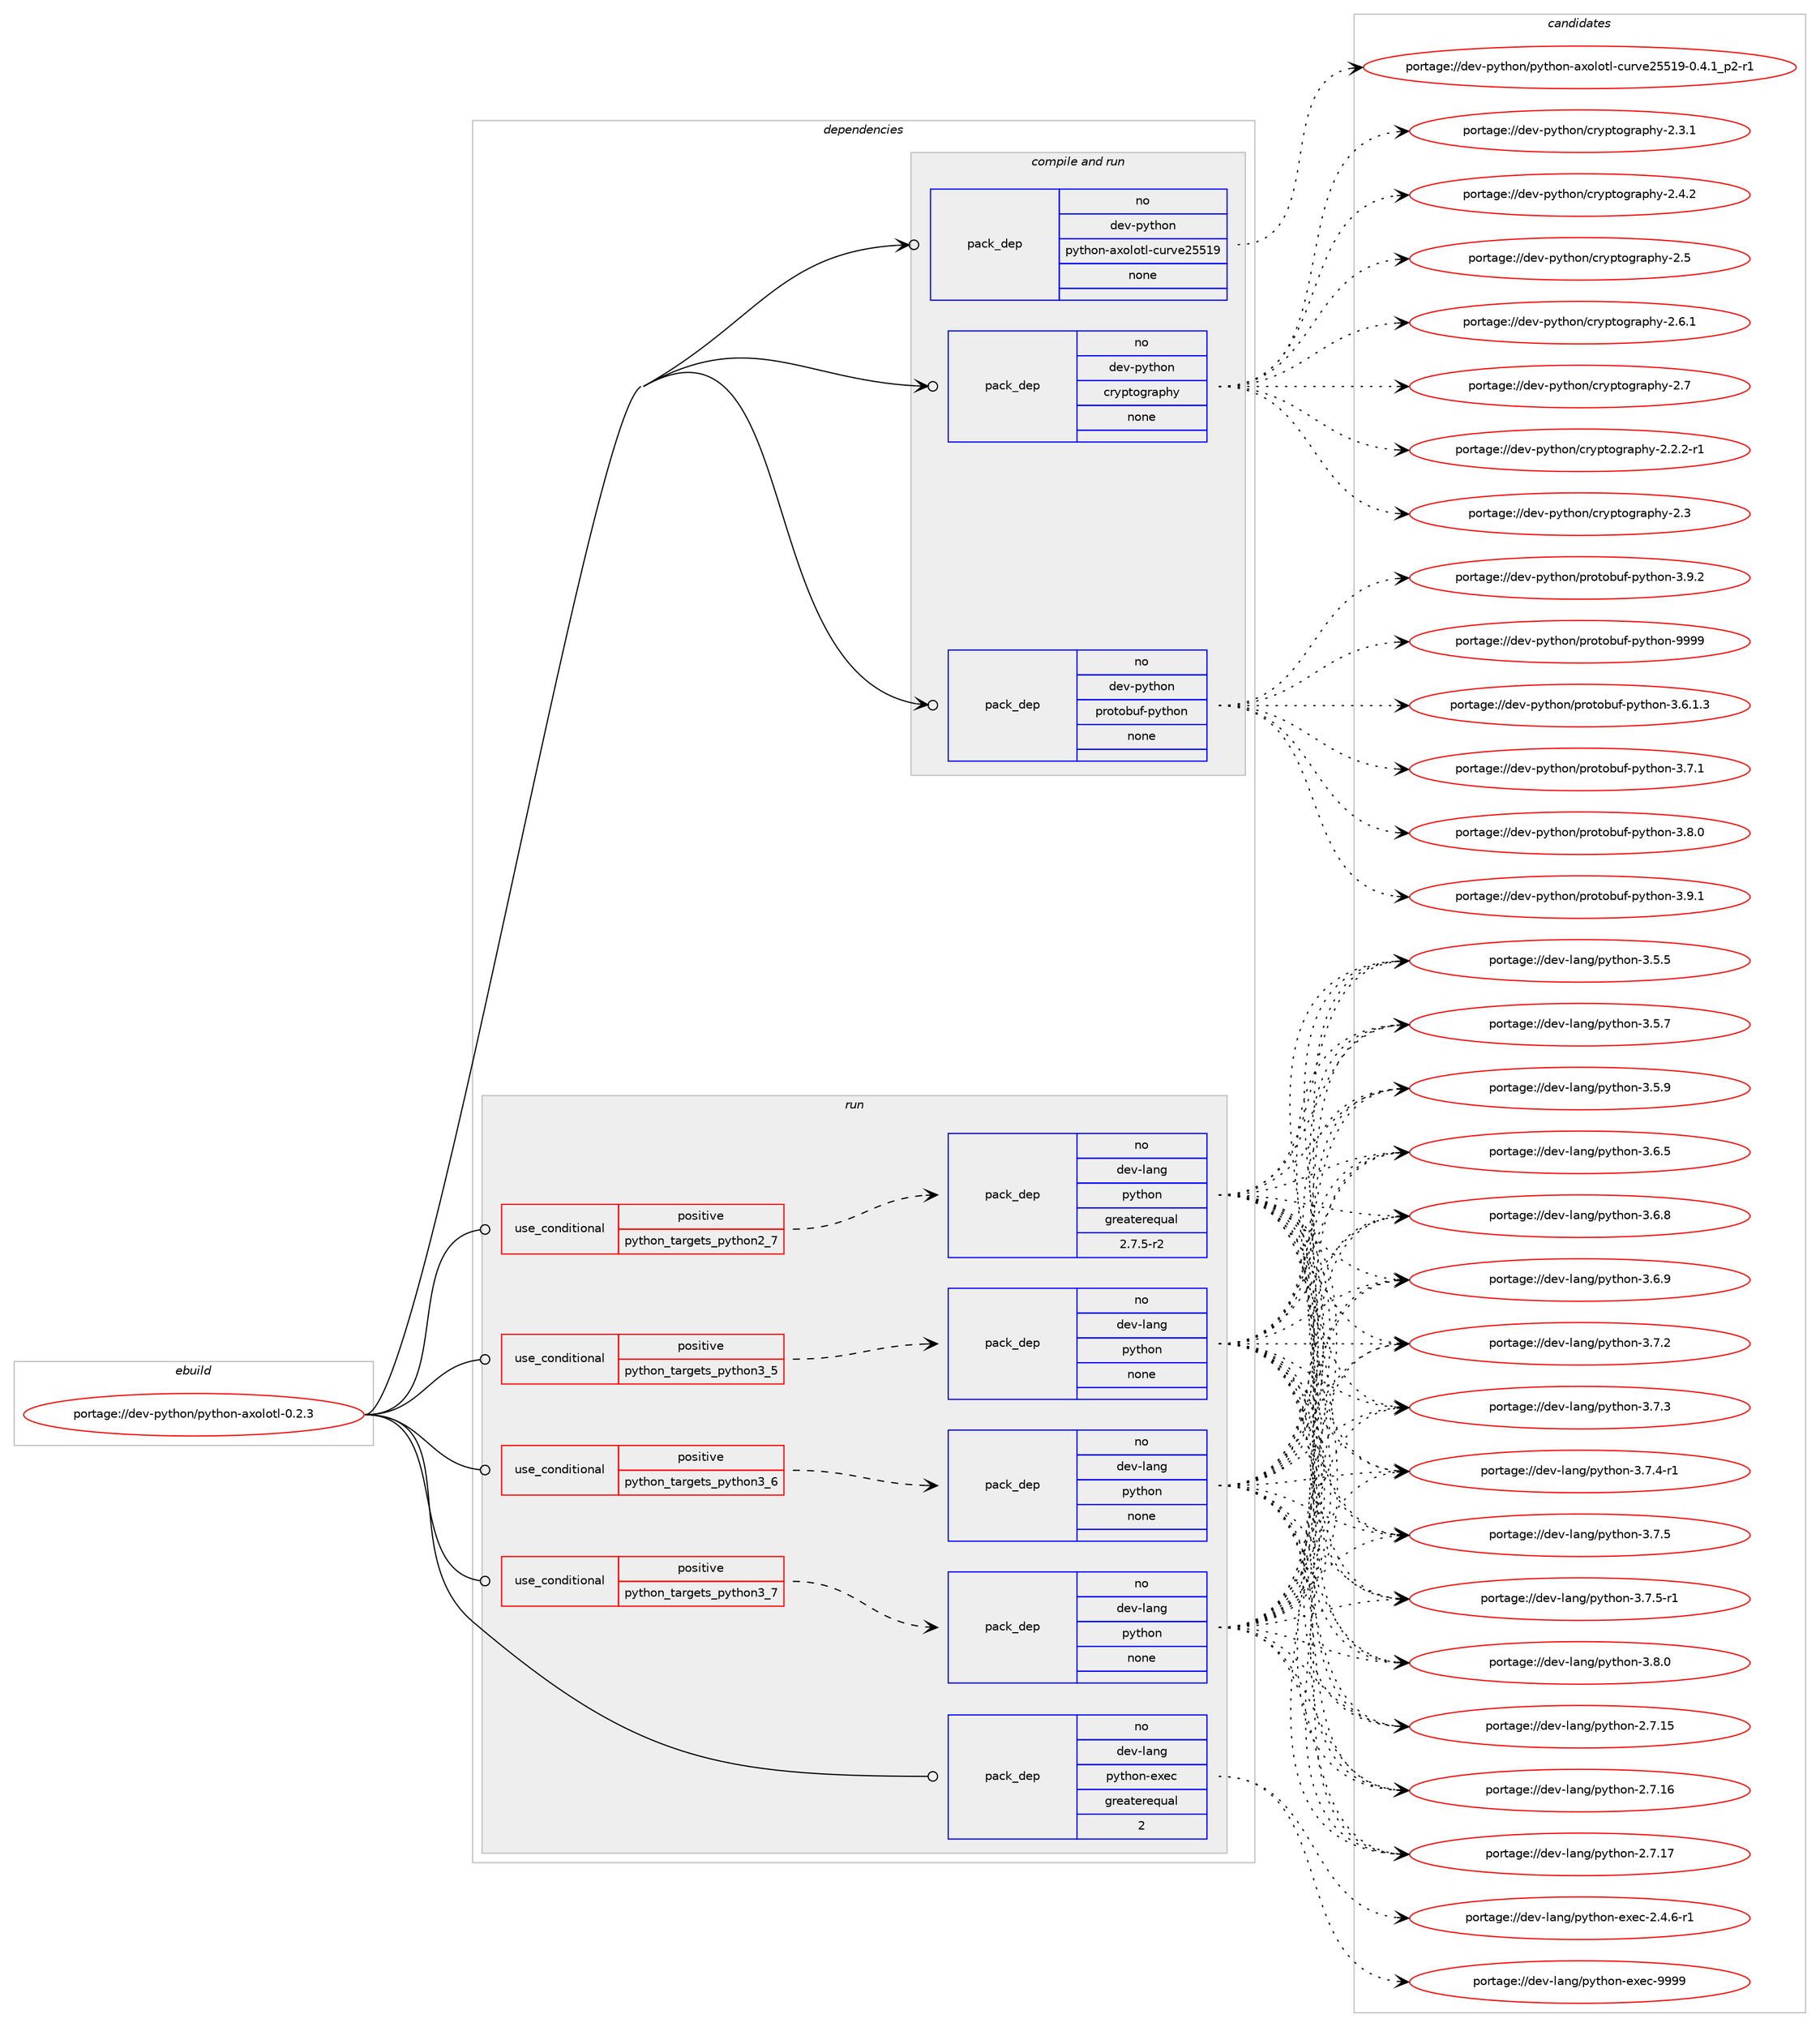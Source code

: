 digraph prolog {

# *************
# Graph options
# *************

newrank=true;
concentrate=true;
compound=true;
graph [rankdir=LR,fontname=Helvetica,fontsize=10,ranksep=1.5];#, ranksep=2.5, nodesep=0.2];
edge  [arrowhead=vee];
node  [fontname=Helvetica,fontsize=10];

# **********
# The ebuild
# **********

subgraph cluster_leftcol {
color=gray;
rank=same;
label=<<i>ebuild</i>>;
id [label="portage://dev-python/python-axolotl-0.2.3", color=red, width=4, href="../dev-python/python-axolotl-0.2.3.svg"];
}

# ****************
# The dependencies
# ****************

subgraph cluster_midcol {
color=gray;
label=<<i>dependencies</i>>;
subgraph cluster_compile {
fillcolor="#eeeeee";
style=filled;
label=<<i>compile</i>>;
}
subgraph cluster_compileandrun {
fillcolor="#eeeeee";
style=filled;
label=<<i>compile and run</i>>;
subgraph pack125387 {
dependency165490 [label=<<TABLE BORDER="0" CELLBORDER="1" CELLSPACING="0" CELLPADDING="4" WIDTH="220"><TR><TD ROWSPAN="6" CELLPADDING="30">pack_dep</TD></TR><TR><TD WIDTH="110">no</TD></TR><TR><TD>dev-python</TD></TR><TR><TD>cryptography</TD></TR><TR><TD>none</TD></TR><TR><TD></TD></TR></TABLE>>, shape=none, color=blue];
}
id:e -> dependency165490:w [weight=20,style="solid",arrowhead="odotvee"];
subgraph pack125388 {
dependency165491 [label=<<TABLE BORDER="0" CELLBORDER="1" CELLSPACING="0" CELLPADDING="4" WIDTH="220"><TR><TD ROWSPAN="6" CELLPADDING="30">pack_dep</TD></TR><TR><TD WIDTH="110">no</TD></TR><TR><TD>dev-python</TD></TR><TR><TD>protobuf-python</TD></TR><TR><TD>none</TD></TR><TR><TD></TD></TR></TABLE>>, shape=none, color=blue];
}
id:e -> dependency165491:w [weight=20,style="solid",arrowhead="odotvee"];
subgraph pack125389 {
dependency165492 [label=<<TABLE BORDER="0" CELLBORDER="1" CELLSPACING="0" CELLPADDING="4" WIDTH="220"><TR><TD ROWSPAN="6" CELLPADDING="30">pack_dep</TD></TR><TR><TD WIDTH="110">no</TD></TR><TR><TD>dev-python</TD></TR><TR><TD>python-axolotl-curve25519</TD></TR><TR><TD>none</TD></TR><TR><TD></TD></TR></TABLE>>, shape=none, color=blue];
}
id:e -> dependency165492:w [weight=20,style="solid",arrowhead="odotvee"];
}
subgraph cluster_run {
fillcolor="#eeeeee";
style=filled;
label=<<i>run</i>>;
subgraph cond36705 {
dependency165493 [label=<<TABLE BORDER="0" CELLBORDER="1" CELLSPACING="0" CELLPADDING="4"><TR><TD ROWSPAN="3" CELLPADDING="10">use_conditional</TD></TR><TR><TD>positive</TD></TR><TR><TD>python_targets_python2_7</TD></TR></TABLE>>, shape=none, color=red];
subgraph pack125390 {
dependency165494 [label=<<TABLE BORDER="0" CELLBORDER="1" CELLSPACING="0" CELLPADDING="4" WIDTH="220"><TR><TD ROWSPAN="6" CELLPADDING="30">pack_dep</TD></TR><TR><TD WIDTH="110">no</TD></TR><TR><TD>dev-lang</TD></TR><TR><TD>python</TD></TR><TR><TD>greaterequal</TD></TR><TR><TD>2.7.5-r2</TD></TR></TABLE>>, shape=none, color=blue];
}
dependency165493:e -> dependency165494:w [weight=20,style="dashed",arrowhead="vee"];
}
id:e -> dependency165493:w [weight=20,style="solid",arrowhead="odot"];
subgraph cond36706 {
dependency165495 [label=<<TABLE BORDER="0" CELLBORDER="1" CELLSPACING="0" CELLPADDING="4"><TR><TD ROWSPAN="3" CELLPADDING="10">use_conditional</TD></TR><TR><TD>positive</TD></TR><TR><TD>python_targets_python3_5</TD></TR></TABLE>>, shape=none, color=red];
subgraph pack125391 {
dependency165496 [label=<<TABLE BORDER="0" CELLBORDER="1" CELLSPACING="0" CELLPADDING="4" WIDTH="220"><TR><TD ROWSPAN="6" CELLPADDING="30">pack_dep</TD></TR><TR><TD WIDTH="110">no</TD></TR><TR><TD>dev-lang</TD></TR><TR><TD>python</TD></TR><TR><TD>none</TD></TR><TR><TD></TD></TR></TABLE>>, shape=none, color=blue];
}
dependency165495:e -> dependency165496:w [weight=20,style="dashed",arrowhead="vee"];
}
id:e -> dependency165495:w [weight=20,style="solid",arrowhead="odot"];
subgraph cond36707 {
dependency165497 [label=<<TABLE BORDER="0" CELLBORDER="1" CELLSPACING="0" CELLPADDING="4"><TR><TD ROWSPAN="3" CELLPADDING="10">use_conditional</TD></TR><TR><TD>positive</TD></TR><TR><TD>python_targets_python3_6</TD></TR></TABLE>>, shape=none, color=red];
subgraph pack125392 {
dependency165498 [label=<<TABLE BORDER="0" CELLBORDER="1" CELLSPACING="0" CELLPADDING="4" WIDTH="220"><TR><TD ROWSPAN="6" CELLPADDING="30">pack_dep</TD></TR><TR><TD WIDTH="110">no</TD></TR><TR><TD>dev-lang</TD></TR><TR><TD>python</TD></TR><TR><TD>none</TD></TR><TR><TD></TD></TR></TABLE>>, shape=none, color=blue];
}
dependency165497:e -> dependency165498:w [weight=20,style="dashed",arrowhead="vee"];
}
id:e -> dependency165497:w [weight=20,style="solid",arrowhead="odot"];
subgraph cond36708 {
dependency165499 [label=<<TABLE BORDER="0" CELLBORDER="1" CELLSPACING="0" CELLPADDING="4"><TR><TD ROWSPAN="3" CELLPADDING="10">use_conditional</TD></TR><TR><TD>positive</TD></TR><TR><TD>python_targets_python3_7</TD></TR></TABLE>>, shape=none, color=red];
subgraph pack125393 {
dependency165500 [label=<<TABLE BORDER="0" CELLBORDER="1" CELLSPACING="0" CELLPADDING="4" WIDTH="220"><TR><TD ROWSPAN="6" CELLPADDING="30">pack_dep</TD></TR><TR><TD WIDTH="110">no</TD></TR><TR><TD>dev-lang</TD></TR><TR><TD>python</TD></TR><TR><TD>none</TD></TR><TR><TD></TD></TR></TABLE>>, shape=none, color=blue];
}
dependency165499:e -> dependency165500:w [weight=20,style="dashed",arrowhead="vee"];
}
id:e -> dependency165499:w [weight=20,style="solid",arrowhead="odot"];
subgraph pack125394 {
dependency165501 [label=<<TABLE BORDER="0" CELLBORDER="1" CELLSPACING="0" CELLPADDING="4" WIDTH="220"><TR><TD ROWSPAN="6" CELLPADDING="30">pack_dep</TD></TR><TR><TD WIDTH="110">no</TD></TR><TR><TD>dev-lang</TD></TR><TR><TD>python-exec</TD></TR><TR><TD>greaterequal</TD></TR><TR><TD>2</TD></TR></TABLE>>, shape=none, color=blue];
}
id:e -> dependency165501:w [weight=20,style="solid",arrowhead="odot"];
}
}

# **************
# The candidates
# **************

subgraph cluster_choices {
rank=same;
color=gray;
label=<<i>candidates</i>>;

subgraph choice125387 {
color=black;
nodesep=1;
choiceportage100101118451121211161041111104799114121112116111103114971121041214550465046504511449 [label="portage://dev-python/cryptography-2.2.2-r1", color=red, width=4,href="../dev-python/cryptography-2.2.2-r1.svg"];
choiceportage1001011184511212111610411111047991141211121161111031149711210412145504651 [label="portage://dev-python/cryptography-2.3", color=red, width=4,href="../dev-python/cryptography-2.3.svg"];
choiceportage10010111845112121116104111110479911412111211611110311497112104121455046514649 [label="portage://dev-python/cryptography-2.3.1", color=red, width=4,href="../dev-python/cryptography-2.3.1.svg"];
choiceportage10010111845112121116104111110479911412111211611110311497112104121455046524650 [label="portage://dev-python/cryptography-2.4.2", color=red, width=4,href="../dev-python/cryptography-2.4.2.svg"];
choiceportage1001011184511212111610411111047991141211121161111031149711210412145504653 [label="portage://dev-python/cryptography-2.5", color=red, width=4,href="../dev-python/cryptography-2.5.svg"];
choiceportage10010111845112121116104111110479911412111211611110311497112104121455046544649 [label="portage://dev-python/cryptography-2.6.1", color=red, width=4,href="../dev-python/cryptography-2.6.1.svg"];
choiceportage1001011184511212111610411111047991141211121161111031149711210412145504655 [label="portage://dev-python/cryptography-2.7", color=red, width=4,href="../dev-python/cryptography-2.7.svg"];
dependency165490:e -> choiceportage100101118451121211161041111104799114121112116111103114971121041214550465046504511449:w [style=dotted,weight="100"];
dependency165490:e -> choiceportage1001011184511212111610411111047991141211121161111031149711210412145504651:w [style=dotted,weight="100"];
dependency165490:e -> choiceportage10010111845112121116104111110479911412111211611110311497112104121455046514649:w [style=dotted,weight="100"];
dependency165490:e -> choiceportage10010111845112121116104111110479911412111211611110311497112104121455046524650:w [style=dotted,weight="100"];
dependency165490:e -> choiceportage1001011184511212111610411111047991141211121161111031149711210412145504653:w [style=dotted,weight="100"];
dependency165490:e -> choiceportage10010111845112121116104111110479911412111211611110311497112104121455046544649:w [style=dotted,weight="100"];
dependency165490:e -> choiceportage1001011184511212111610411111047991141211121161111031149711210412145504655:w [style=dotted,weight="100"];
}
subgraph choice125388 {
color=black;
nodesep=1;
choiceportage100101118451121211161041111104711211411111611198117102451121211161041111104551465446494651 [label="portage://dev-python/protobuf-python-3.6.1.3", color=red, width=4,href="../dev-python/protobuf-python-3.6.1.3.svg"];
choiceportage10010111845112121116104111110471121141111161119811710245112121116104111110455146554649 [label="portage://dev-python/protobuf-python-3.7.1", color=red, width=4,href="../dev-python/protobuf-python-3.7.1.svg"];
choiceportage10010111845112121116104111110471121141111161119811710245112121116104111110455146564648 [label="portage://dev-python/protobuf-python-3.8.0", color=red, width=4,href="../dev-python/protobuf-python-3.8.0.svg"];
choiceportage10010111845112121116104111110471121141111161119811710245112121116104111110455146574649 [label="portage://dev-python/protobuf-python-3.9.1", color=red, width=4,href="../dev-python/protobuf-python-3.9.1.svg"];
choiceportage10010111845112121116104111110471121141111161119811710245112121116104111110455146574650 [label="portage://dev-python/protobuf-python-3.9.2", color=red, width=4,href="../dev-python/protobuf-python-3.9.2.svg"];
choiceportage100101118451121211161041111104711211411111611198117102451121211161041111104557575757 [label="portage://dev-python/protobuf-python-9999", color=red, width=4,href="../dev-python/protobuf-python-9999.svg"];
dependency165491:e -> choiceportage100101118451121211161041111104711211411111611198117102451121211161041111104551465446494651:w [style=dotted,weight="100"];
dependency165491:e -> choiceportage10010111845112121116104111110471121141111161119811710245112121116104111110455146554649:w [style=dotted,weight="100"];
dependency165491:e -> choiceportage10010111845112121116104111110471121141111161119811710245112121116104111110455146564648:w [style=dotted,weight="100"];
dependency165491:e -> choiceportage10010111845112121116104111110471121141111161119811710245112121116104111110455146574649:w [style=dotted,weight="100"];
dependency165491:e -> choiceportage10010111845112121116104111110471121141111161119811710245112121116104111110455146574650:w [style=dotted,weight="100"];
dependency165491:e -> choiceportage100101118451121211161041111104711211411111611198117102451121211161041111104557575757:w [style=dotted,weight="100"];
}
subgraph choice125389 {
color=black;
nodesep=1;
choiceportage100101118451121211161041111104711212111610411111045971201111081111161084599117114118101505353495745484652464995112504511449 [label="portage://dev-python/python-axolotl-curve25519-0.4.1_p2-r1", color=red, width=4,href="../dev-python/python-axolotl-curve25519-0.4.1_p2-r1.svg"];
dependency165492:e -> choiceportage100101118451121211161041111104711212111610411111045971201111081111161084599117114118101505353495745484652464995112504511449:w [style=dotted,weight="100"];
}
subgraph choice125390 {
color=black;
nodesep=1;
choiceportage10010111845108971101034711212111610411111045504655464953 [label="portage://dev-lang/python-2.7.15", color=red, width=4,href="../dev-lang/python-2.7.15.svg"];
choiceportage10010111845108971101034711212111610411111045504655464954 [label="portage://dev-lang/python-2.7.16", color=red, width=4,href="../dev-lang/python-2.7.16.svg"];
choiceportage10010111845108971101034711212111610411111045504655464955 [label="portage://dev-lang/python-2.7.17", color=red, width=4,href="../dev-lang/python-2.7.17.svg"];
choiceportage100101118451089711010347112121116104111110455146534653 [label="portage://dev-lang/python-3.5.5", color=red, width=4,href="../dev-lang/python-3.5.5.svg"];
choiceportage100101118451089711010347112121116104111110455146534655 [label="portage://dev-lang/python-3.5.7", color=red, width=4,href="../dev-lang/python-3.5.7.svg"];
choiceportage100101118451089711010347112121116104111110455146534657 [label="portage://dev-lang/python-3.5.9", color=red, width=4,href="../dev-lang/python-3.5.9.svg"];
choiceportage100101118451089711010347112121116104111110455146544653 [label="portage://dev-lang/python-3.6.5", color=red, width=4,href="../dev-lang/python-3.6.5.svg"];
choiceportage100101118451089711010347112121116104111110455146544656 [label="portage://dev-lang/python-3.6.8", color=red, width=4,href="../dev-lang/python-3.6.8.svg"];
choiceportage100101118451089711010347112121116104111110455146544657 [label="portage://dev-lang/python-3.6.9", color=red, width=4,href="../dev-lang/python-3.6.9.svg"];
choiceportage100101118451089711010347112121116104111110455146554650 [label="portage://dev-lang/python-3.7.2", color=red, width=4,href="../dev-lang/python-3.7.2.svg"];
choiceportage100101118451089711010347112121116104111110455146554651 [label="portage://dev-lang/python-3.7.3", color=red, width=4,href="../dev-lang/python-3.7.3.svg"];
choiceportage1001011184510897110103471121211161041111104551465546524511449 [label="portage://dev-lang/python-3.7.4-r1", color=red, width=4,href="../dev-lang/python-3.7.4-r1.svg"];
choiceportage100101118451089711010347112121116104111110455146554653 [label="portage://dev-lang/python-3.7.5", color=red, width=4,href="../dev-lang/python-3.7.5.svg"];
choiceportage1001011184510897110103471121211161041111104551465546534511449 [label="portage://dev-lang/python-3.7.5-r1", color=red, width=4,href="../dev-lang/python-3.7.5-r1.svg"];
choiceportage100101118451089711010347112121116104111110455146564648 [label="portage://dev-lang/python-3.8.0", color=red, width=4,href="../dev-lang/python-3.8.0.svg"];
dependency165494:e -> choiceportage10010111845108971101034711212111610411111045504655464953:w [style=dotted,weight="100"];
dependency165494:e -> choiceportage10010111845108971101034711212111610411111045504655464954:w [style=dotted,weight="100"];
dependency165494:e -> choiceportage10010111845108971101034711212111610411111045504655464955:w [style=dotted,weight="100"];
dependency165494:e -> choiceportage100101118451089711010347112121116104111110455146534653:w [style=dotted,weight="100"];
dependency165494:e -> choiceportage100101118451089711010347112121116104111110455146534655:w [style=dotted,weight="100"];
dependency165494:e -> choiceportage100101118451089711010347112121116104111110455146534657:w [style=dotted,weight="100"];
dependency165494:e -> choiceportage100101118451089711010347112121116104111110455146544653:w [style=dotted,weight="100"];
dependency165494:e -> choiceportage100101118451089711010347112121116104111110455146544656:w [style=dotted,weight="100"];
dependency165494:e -> choiceportage100101118451089711010347112121116104111110455146544657:w [style=dotted,weight="100"];
dependency165494:e -> choiceportage100101118451089711010347112121116104111110455146554650:w [style=dotted,weight="100"];
dependency165494:e -> choiceportage100101118451089711010347112121116104111110455146554651:w [style=dotted,weight="100"];
dependency165494:e -> choiceportage1001011184510897110103471121211161041111104551465546524511449:w [style=dotted,weight="100"];
dependency165494:e -> choiceportage100101118451089711010347112121116104111110455146554653:w [style=dotted,weight="100"];
dependency165494:e -> choiceportage1001011184510897110103471121211161041111104551465546534511449:w [style=dotted,weight="100"];
dependency165494:e -> choiceportage100101118451089711010347112121116104111110455146564648:w [style=dotted,weight="100"];
}
subgraph choice125391 {
color=black;
nodesep=1;
choiceportage10010111845108971101034711212111610411111045504655464953 [label="portage://dev-lang/python-2.7.15", color=red, width=4,href="../dev-lang/python-2.7.15.svg"];
choiceportage10010111845108971101034711212111610411111045504655464954 [label="portage://dev-lang/python-2.7.16", color=red, width=4,href="../dev-lang/python-2.7.16.svg"];
choiceportage10010111845108971101034711212111610411111045504655464955 [label="portage://dev-lang/python-2.7.17", color=red, width=4,href="../dev-lang/python-2.7.17.svg"];
choiceportage100101118451089711010347112121116104111110455146534653 [label="portage://dev-lang/python-3.5.5", color=red, width=4,href="../dev-lang/python-3.5.5.svg"];
choiceportage100101118451089711010347112121116104111110455146534655 [label="portage://dev-lang/python-3.5.7", color=red, width=4,href="../dev-lang/python-3.5.7.svg"];
choiceportage100101118451089711010347112121116104111110455146534657 [label="portage://dev-lang/python-3.5.9", color=red, width=4,href="../dev-lang/python-3.5.9.svg"];
choiceportage100101118451089711010347112121116104111110455146544653 [label="portage://dev-lang/python-3.6.5", color=red, width=4,href="../dev-lang/python-3.6.5.svg"];
choiceportage100101118451089711010347112121116104111110455146544656 [label="portage://dev-lang/python-3.6.8", color=red, width=4,href="../dev-lang/python-3.6.8.svg"];
choiceportage100101118451089711010347112121116104111110455146544657 [label="portage://dev-lang/python-3.6.9", color=red, width=4,href="../dev-lang/python-3.6.9.svg"];
choiceportage100101118451089711010347112121116104111110455146554650 [label="portage://dev-lang/python-3.7.2", color=red, width=4,href="../dev-lang/python-3.7.2.svg"];
choiceportage100101118451089711010347112121116104111110455146554651 [label="portage://dev-lang/python-3.7.3", color=red, width=4,href="../dev-lang/python-3.7.3.svg"];
choiceportage1001011184510897110103471121211161041111104551465546524511449 [label="portage://dev-lang/python-3.7.4-r1", color=red, width=4,href="../dev-lang/python-3.7.4-r1.svg"];
choiceportage100101118451089711010347112121116104111110455146554653 [label="portage://dev-lang/python-3.7.5", color=red, width=4,href="../dev-lang/python-3.7.5.svg"];
choiceportage1001011184510897110103471121211161041111104551465546534511449 [label="portage://dev-lang/python-3.7.5-r1", color=red, width=4,href="../dev-lang/python-3.7.5-r1.svg"];
choiceportage100101118451089711010347112121116104111110455146564648 [label="portage://dev-lang/python-3.8.0", color=red, width=4,href="../dev-lang/python-3.8.0.svg"];
dependency165496:e -> choiceportage10010111845108971101034711212111610411111045504655464953:w [style=dotted,weight="100"];
dependency165496:e -> choiceportage10010111845108971101034711212111610411111045504655464954:w [style=dotted,weight="100"];
dependency165496:e -> choiceportage10010111845108971101034711212111610411111045504655464955:w [style=dotted,weight="100"];
dependency165496:e -> choiceportage100101118451089711010347112121116104111110455146534653:w [style=dotted,weight="100"];
dependency165496:e -> choiceportage100101118451089711010347112121116104111110455146534655:w [style=dotted,weight="100"];
dependency165496:e -> choiceportage100101118451089711010347112121116104111110455146534657:w [style=dotted,weight="100"];
dependency165496:e -> choiceportage100101118451089711010347112121116104111110455146544653:w [style=dotted,weight="100"];
dependency165496:e -> choiceportage100101118451089711010347112121116104111110455146544656:w [style=dotted,weight="100"];
dependency165496:e -> choiceportage100101118451089711010347112121116104111110455146544657:w [style=dotted,weight="100"];
dependency165496:e -> choiceportage100101118451089711010347112121116104111110455146554650:w [style=dotted,weight="100"];
dependency165496:e -> choiceportage100101118451089711010347112121116104111110455146554651:w [style=dotted,weight="100"];
dependency165496:e -> choiceportage1001011184510897110103471121211161041111104551465546524511449:w [style=dotted,weight="100"];
dependency165496:e -> choiceportage100101118451089711010347112121116104111110455146554653:w [style=dotted,weight="100"];
dependency165496:e -> choiceportage1001011184510897110103471121211161041111104551465546534511449:w [style=dotted,weight="100"];
dependency165496:e -> choiceportage100101118451089711010347112121116104111110455146564648:w [style=dotted,weight="100"];
}
subgraph choice125392 {
color=black;
nodesep=1;
choiceportage10010111845108971101034711212111610411111045504655464953 [label="portage://dev-lang/python-2.7.15", color=red, width=4,href="../dev-lang/python-2.7.15.svg"];
choiceportage10010111845108971101034711212111610411111045504655464954 [label="portage://dev-lang/python-2.7.16", color=red, width=4,href="../dev-lang/python-2.7.16.svg"];
choiceportage10010111845108971101034711212111610411111045504655464955 [label="portage://dev-lang/python-2.7.17", color=red, width=4,href="../dev-lang/python-2.7.17.svg"];
choiceportage100101118451089711010347112121116104111110455146534653 [label="portage://dev-lang/python-3.5.5", color=red, width=4,href="../dev-lang/python-3.5.5.svg"];
choiceportage100101118451089711010347112121116104111110455146534655 [label="portage://dev-lang/python-3.5.7", color=red, width=4,href="../dev-lang/python-3.5.7.svg"];
choiceportage100101118451089711010347112121116104111110455146534657 [label="portage://dev-lang/python-3.5.9", color=red, width=4,href="../dev-lang/python-3.5.9.svg"];
choiceportage100101118451089711010347112121116104111110455146544653 [label="portage://dev-lang/python-3.6.5", color=red, width=4,href="../dev-lang/python-3.6.5.svg"];
choiceportage100101118451089711010347112121116104111110455146544656 [label="portage://dev-lang/python-3.6.8", color=red, width=4,href="../dev-lang/python-3.6.8.svg"];
choiceportage100101118451089711010347112121116104111110455146544657 [label="portage://dev-lang/python-3.6.9", color=red, width=4,href="../dev-lang/python-3.6.9.svg"];
choiceportage100101118451089711010347112121116104111110455146554650 [label="portage://dev-lang/python-3.7.2", color=red, width=4,href="../dev-lang/python-3.7.2.svg"];
choiceportage100101118451089711010347112121116104111110455146554651 [label="portage://dev-lang/python-3.7.3", color=red, width=4,href="../dev-lang/python-3.7.3.svg"];
choiceportage1001011184510897110103471121211161041111104551465546524511449 [label="portage://dev-lang/python-3.7.4-r1", color=red, width=4,href="../dev-lang/python-3.7.4-r1.svg"];
choiceportage100101118451089711010347112121116104111110455146554653 [label="portage://dev-lang/python-3.7.5", color=red, width=4,href="../dev-lang/python-3.7.5.svg"];
choiceportage1001011184510897110103471121211161041111104551465546534511449 [label="portage://dev-lang/python-3.7.5-r1", color=red, width=4,href="../dev-lang/python-3.7.5-r1.svg"];
choiceportage100101118451089711010347112121116104111110455146564648 [label="portage://dev-lang/python-3.8.0", color=red, width=4,href="../dev-lang/python-3.8.0.svg"];
dependency165498:e -> choiceportage10010111845108971101034711212111610411111045504655464953:w [style=dotted,weight="100"];
dependency165498:e -> choiceportage10010111845108971101034711212111610411111045504655464954:w [style=dotted,weight="100"];
dependency165498:e -> choiceportage10010111845108971101034711212111610411111045504655464955:w [style=dotted,weight="100"];
dependency165498:e -> choiceportage100101118451089711010347112121116104111110455146534653:w [style=dotted,weight="100"];
dependency165498:e -> choiceportage100101118451089711010347112121116104111110455146534655:w [style=dotted,weight="100"];
dependency165498:e -> choiceportage100101118451089711010347112121116104111110455146534657:w [style=dotted,weight="100"];
dependency165498:e -> choiceportage100101118451089711010347112121116104111110455146544653:w [style=dotted,weight="100"];
dependency165498:e -> choiceportage100101118451089711010347112121116104111110455146544656:w [style=dotted,weight="100"];
dependency165498:e -> choiceportage100101118451089711010347112121116104111110455146544657:w [style=dotted,weight="100"];
dependency165498:e -> choiceportage100101118451089711010347112121116104111110455146554650:w [style=dotted,weight="100"];
dependency165498:e -> choiceportage100101118451089711010347112121116104111110455146554651:w [style=dotted,weight="100"];
dependency165498:e -> choiceportage1001011184510897110103471121211161041111104551465546524511449:w [style=dotted,weight="100"];
dependency165498:e -> choiceportage100101118451089711010347112121116104111110455146554653:w [style=dotted,weight="100"];
dependency165498:e -> choiceportage1001011184510897110103471121211161041111104551465546534511449:w [style=dotted,weight="100"];
dependency165498:e -> choiceportage100101118451089711010347112121116104111110455146564648:w [style=dotted,weight="100"];
}
subgraph choice125393 {
color=black;
nodesep=1;
choiceportage10010111845108971101034711212111610411111045504655464953 [label="portage://dev-lang/python-2.7.15", color=red, width=4,href="../dev-lang/python-2.7.15.svg"];
choiceportage10010111845108971101034711212111610411111045504655464954 [label="portage://dev-lang/python-2.7.16", color=red, width=4,href="../dev-lang/python-2.7.16.svg"];
choiceportage10010111845108971101034711212111610411111045504655464955 [label="portage://dev-lang/python-2.7.17", color=red, width=4,href="../dev-lang/python-2.7.17.svg"];
choiceportage100101118451089711010347112121116104111110455146534653 [label="portage://dev-lang/python-3.5.5", color=red, width=4,href="../dev-lang/python-3.5.5.svg"];
choiceportage100101118451089711010347112121116104111110455146534655 [label="portage://dev-lang/python-3.5.7", color=red, width=4,href="../dev-lang/python-3.5.7.svg"];
choiceportage100101118451089711010347112121116104111110455146534657 [label="portage://dev-lang/python-3.5.9", color=red, width=4,href="../dev-lang/python-3.5.9.svg"];
choiceportage100101118451089711010347112121116104111110455146544653 [label="portage://dev-lang/python-3.6.5", color=red, width=4,href="../dev-lang/python-3.6.5.svg"];
choiceportage100101118451089711010347112121116104111110455146544656 [label="portage://dev-lang/python-3.6.8", color=red, width=4,href="../dev-lang/python-3.6.8.svg"];
choiceportage100101118451089711010347112121116104111110455146544657 [label="portage://dev-lang/python-3.6.9", color=red, width=4,href="../dev-lang/python-3.6.9.svg"];
choiceportage100101118451089711010347112121116104111110455146554650 [label="portage://dev-lang/python-3.7.2", color=red, width=4,href="../dev-lang/python-3.7.2.svg"];
choiceportage100101118451089711010347112121116104111110455146554651 [label="portage://dev-lang/python-3.7.3", color=red, width=4,href="../dev-lang/python-3.7.3.svg"];
choiceportage1001011184510897110103471121211161041111104551465546524511449 [label="portage://dev-lang/python-3.7.4-r1", color=red, width=4,href="../dev-lang/python-3.7.4-r1.svg"];
choiceportage100101118451089711010347112121116104111110455146554653 [label="portage://dev-lang/python-3.7.5", color=red, width=4,href="../dev-lang/python-3.7.5.svg"];
choiceportage1001011184510897110103471121211161041111104551465546534511449 [label="portage://dev-lang/python-3.7.5-r1", color=red, width=4,href="../dev-lang/python-3.7.5-r1.svg"];
choiceportage100101118451089711010347112121116104111110455146564648 [label="portage://dev-lang/python-3.8.0", color=red, width=4,href="../dev-lang/python-3.8.0.svg"];
dependency165500:e -> choiceportage10010111845108971101034711212111610411111045504655464953:w [style=dotted,weight="100"];
dependency165500:e -> choiceportage10010111845108971101034711212111610411111045504655464954:w [style=dotted,weight="100"];
dependency165500:e -> choiceportage10010111845108971101034711212111610411111045504655464955:w [style=dotted,weight="100"];
dependency165500:e -> choiceportage100101118451089711010347112121116104111110455146534653:w [style=dotted,weight="100"];
dependency165500:e -> choiceportage100101118451089711010347112121116104111110455146534655:w [style=dotted,weight="100"];
dependency165500:e -> choiceportage100101118451089711010347112121116104111110455146534657:w [style=dotted,weight="100"];
dependency165500:e -> choiceportage100101118451089711010347112121116104111110455146544653:w [style=dotted,weight="100"];
dependency165500:e -> choiceportage100101118451089711010347112121116104111110455146544656:w [style=dotted,weight="100"];
dependency165500:e -> choiceportage100101118451089711010347112121116104111110455146544657:w [style=dotted,weight="100"];
dependency165500:e -> choiceportage100101118451089711010347112121116104111110455146554650:w [style=dotted,weight="100"];
dependency165500:e -> choiceportage100101118451089711010347112121116104111110455146554651:w [style=dotted,weight="100"];
dependency165500:e -> choiceportage1001011184510897110103471121211161041111104551465546524511449:w [style=dotted,weight="100"];
dependency165500:e -> choiceportage100101118451089711010347112121116104111110455146554653:w [style=dotted,weight="100"];
dependency165500:e -> choiceportage1001011184510897110103471121211161041111104551465546534511449:w [style=dotted,weight="100"];
dependency165500:e -> choiceportage100101118451089711010347112121116104111110455146564648:w [style=dotted,weight="100"];
}
subgraph choice125394 {
color=black;
nodesep=1;
choiceportage10010111845108971101034711212111610411111045101120101994550465246544511449 [label="portage://dev-lang/python-exec-2.4.6-r1", color=red, width=4,href="../dev-lang/python-exec-2.4.6-r1.svg"];
choiceportage10010111845108971101034711212111610411111045101120101994557575757 [label="portage://dev-lang/python-exec-9999", color=red, width=4,href="../dev-lang/python-exec-9999.svg"];
dependency165501:e -> choiceportage10010111845108971101034711212111610411111045101120101994550465246544511449:w [style=dotted,weight="100"];
dependency165501:e -> choiceportage10010111845108971101034711212111610411111045101120101994557575757:w [style=dotted,weight="100"];
}
}

}
